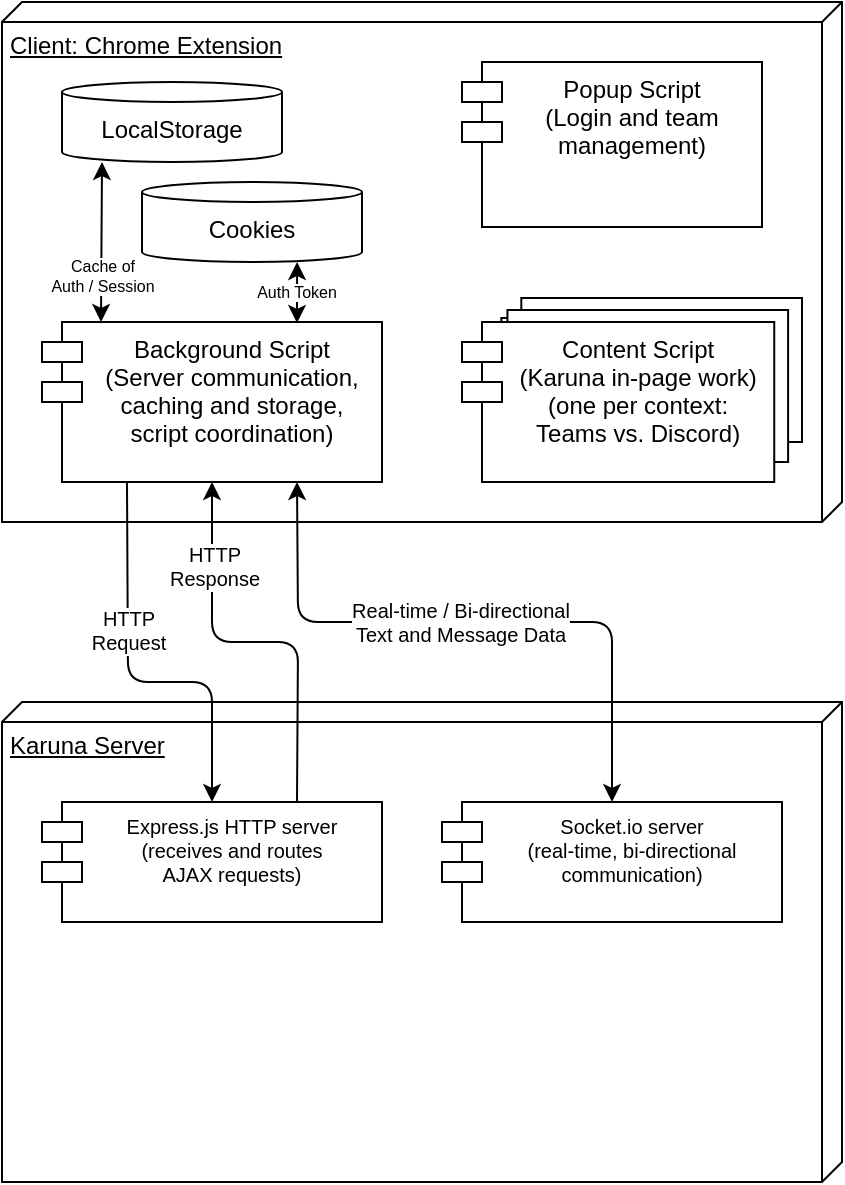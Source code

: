 <mxfile version="13.9.2" type="github">
  <diagram id="9Apd238YwQeEUhbefqjQ" name="Page-1">
    <mxGraphModel dx="1471" dy="561" grid="1" gridSize="10" guides="1" tooltips="1" connect="1" arrows="1" fold="1" page="1" pageScale="1" pageWidth="1100" pageHeight="850" math="0" shadow="0">
      <root>
        <mxCell id="0" />
        <mxCell id="1" parent="0" />
        <mxCell id="wyOuw2AWvtcByrydEWRG-2" value="Client: Chrome Extension" style="verticalAlign=top;align=left;spacingTop=8;spacingLeft=2;spacingRight=12;shape=cube;size=10;direction=south;fontStyle=4;html=1;" vertex="1" parent="1">
          <mxGeometry x="50" y="70" width="420" height="260" as="geometry" />
        </mxCell>
        <mxCell id="wyOuw2AWvtcByrydEWRG-3" value="Background Script&#xa;(Server communication,&#xa;caching and storage,&#xa;script coordination)" style="shape=module;align=left;spacingLeft=20;align=center;verticalAlign=top;" vertex="1" parent="1">
          <mxGeometry x="70" y="230" width="170" height="80" as="geometry" />
        </mxCell>
        <mxCell id="wyOuw2AWvtcByrydEWRG-5" value="Popup Script&#xa;(Login and team&#xa;management)" style="shape=module;align=left;spacingLeft=20;align=center;verticalAlign=top;" vertex="1" parent="1">
          <mxGeometry x="280" y="100" width="150" height="82.5" as="geometry" />
        </mxCell>
        <mxCell id="wyOuw2AWvtcByrydEWRG-9" value="" style="group" vertex="1" connectable="0" parent="1">
          <mxGeometry x="80" y="110" width="110" height="90" as="geometry" />
        </mxCell>
        <mxCell id="wyOuw2AWvtcByrydEWRG-7" value="LocalStorage" style="shape=cylinder3;whiteSpace=wrap;html=1;boundedLbl=1;backgroundOutline=1;size=5;" vertex="1" parent="wyOuw2AWvtcByrydEWRG-9">
          <mxGeometry width="110" height="40" as="geometry" />
        </mxCell>
        <mxCell id="wyOuw2AWvtcByrydEWRG-8" value="Cookies" style="shape=cylinder3;whiteSpace=wrap;html=1;boundedLbl=1;backgroundOutline=1;size=5;" vertex="1" parent="1">
          <mxGeometry x="120" y="160" width="110" height="40" as="geometry" />
        </mxCell>
        <mxCell id="wyOuw2AWvtcByrydEWRG-10" value="Karuna Server" style="verticalAlign=top;align=left;spacingTop=8;spacingLeft=2;spacingRight=12;shape=cube;size=10;direction=south;fontStyle=4;html=1;" vertex="1" parent="1">
          <mxGeometry x="50" y="420" width="420" height="240" as="geometry" />
        </mxCell>
        <mxCell id="wyOuw2AWvtcByrydEWRG-13" value="" style="endArrow=classic;startArrow=classic;html=1;entryX=0.705;entryY=0.988;entryDx=0;entryDy=0;entryPerimeter=0;exitX=0.75;exitY=0;exitDx=0;exitDy=0;" edge="1" parent="1">
          <mxGeometry width="50" height="50" relative="1" as="geometry">
            <mxPoint x="197.5" y="230.48" as="sourcePoint" />
            <mxPoint x="197.55" y="200.0" as="targetPoint" />
          </mxGeometry>
        </mxCell>
        <mxCell id="wyOuw2AWvtcByrydEWRG-15" value="Auth Token" style="edgeLabel;html=1;align=center;verticalAlign=middle;resizable=0;points=[];fontSize=8;" vertex="1" connectable="0" parent="wyOuw2AWvtcByrydEWRG-13">
          <mxGeometry x="0.542" y="1" relative="1" as="geometry">
            <mxPoint y="8.02" as="offset" />
          </mxGeometry>
        </mxCell>
        <mxCell id="wyOuw2AWvtcByrydEWRG-14" value="" style="endArrow=classic;startArrow=classic;html=1;entryX=0.3;entryY=1;entryDx=0;entryDy=0;entryPerimeter=0;exitX=0.25;exitY=0;exitDx=0;exitDy=0;" edge="1" parent="1">
          <mxGeometry width="50" height="50" relative="1" as="geometry">
            <mxPoint x="99.5" y="230" as="sourcePoint" />
            <mxPoint x="100" y="150" as="targetPoint" />
          </mxGeometry>
        </mxCell>
        <mxCell id="wyOuw2AWvtcByrydEWRG-16" value="Cache of&lt;br&gt;Auth / Session" style="edgeLabel;html=1;align=center;verticalAlign=middle;resizable=0;points=[];fontSize=8;" vertex="1" connectable="0" parent="wyOuw2AWvtcByrydEWRG-14">
          <mxGeometry x="-0.125" relative="1" as="geometry">
            <mxPoint y="12" as="offset" />
          </mxGeometry>
        </mxCell>
        <mxCell id="wyOuw2AWvtcByrydEWRG-17" value="" style="group" vertex="1" connectable="0" parent="1">
          <mxGeometry x="280" y="218" width="170" height="92" as="geometry" />
        </mxCell>
        <mxCell id="wyOuw2AWvtcByrydEWRG-12" value="" style="shape=module;align=left;spacingLeft=20;align=center;verticalAlign=top;" vertex="1" parent="wyOuw2AWvtcByrydEWRG-17">
          <mxGeometry x="19.66" width="150.34" height="72" as="geometry" />
        </mxCell>
        <mxCell id="wyOuw2AWvtcByrydEWRG-11" value="" style="shape=module;align=left;spacingLeft=20;align=center;verticalAlign=top;" vertex="1" parent="wyOuw2AWvtcByrydEWRG-17">
          <mxGeometry x="12.721" y="6" width="150.34" height="76" as="geometry" />
        </mxCell>
        <mxCell id="wyOuw2AWvtcByrydEWRG-4" value="Content Script&#xa;(Karuna in-page work)&#xa;(one per context:&#xa;Teams vs. Discord)" style="shape=module;align=left;spacingLeft=20;align=center;verticalAlign=top;" vertex="1" parent="wyOuw2AWvtcByrydEWRG-17">
          <mxGeometry y="12" width="156.122" height="80" as="geometry" />
        </mxCell>
        <mxCell id="wyOuw2AWvtcByrydEWRG-18" value="Express.js HTTP server&#xa;(receives and routes&#xa;AJAX requests)" style="shape=module;align=left;spacingLeft=20;align=center;verticalAlign=top;fontSize=10;" vertex="1" parent="1">
          <mxGeometry x="70" y="470" width="170" height="60" as="geometry" />
        </mxCell>
        <mxCell id="wyOuw2AWvtcByrydEWRG-19" value="Socket.io server&#xa;(real-time, bi-directional&#xa;communication)" style="shape=module;align=left;spacingLeft=20;align=center;verticalAlign=top;fontSize=10;" vertex="1" parent="1">
          <mxGeometry x="270" y="470" width="170" height="60" as="geometry" />
        </mxCell>
        <mxCell id="wyOuw2AWvtcByrydEWRG-20" value="" style="endArrow=classic;startArrow=classic;html=1;fontSize=10;entryX=0.75;entryY=1;entryDx=0;entryDy=0;exitX=0.5;exitY=0;exitDx=0;exitDy=0;" edge="1" parent="1" source="wyOuw2AWvtcByrydEWRG-19" target="wyOuw2AWvtcByrydEWRG-3">
          <mxGeometry width="50" height="50" relative="1" as="geometry">
            <mxPoint x="630" y="510" as="sourcePoint" />
            <mxPoint x="680" y="460" as="targetPoint" />
            <Array as="points">
              <mxPoint x="355" y="380" />
              <mxPoint x="270" y="380" />
              <mxPoint x="198" y="380" />
            </Array>
          </mxGeometry>
        </mxCell>
        <mxCell id="wyOuw2AWvtcByrydEWRG-26" value="Real-time / Bi-directional&lt;br&gt;Text and Message Data" style="edgeLabel;html=1;align=center;verticalAlign=middle;resizable=0;points=[];fontSize=10;" vertex="1" connectable="0" parent="wyOuw2AWvtcByrydEWRG-20">
          <mxGeometry x="-0.025" relative="1" as="geometry">
            <mxPoint x="-12" as="offset" />
          </mxGeometry>
        </mxCell>
        <mxCell id="wyOuw2AWvtcByrydEWRG-22" value="" style="endArrow=classic;html=1;fontSize=10;exitX=0.25;exitY=1;exitDx=0;exitDy=0;entryX=0.5;entryY=0;entryDx=0;entryDy=0;" edge="1" parent="1" source="wyOuw2AWvtcByrydEWRG-3" target="wyOuw2AWvtcByrydEWRG-18">
          <mxGeometry width="50" height="50" relative="1" as="geometry">
            <mxPoint x="630" y="510" as="sourcePoint" />
            <mxPoint x="680" y="460" as="targetPoint" />
            <Array as="points">
              <mxPoint x="113" y="410" />
              <mxPoint x="155" y="410" />
            </Array>
          </mxGeometry>
        </mxCell>
        <mxCell id="wyOuw2AWvtcByrydEWRG-24" value="HTTP&lt;br&gt;Request" style="edgeLabel;html=1;align=center;verticalAlign=middle;resizable=0;points=[];fontSize=10;" vertex="1" connectable="0" parent="wyOuw2AWvtcByrydEWRG-22">
          <mxGeometry x="-0.15" relative="1" as="geometry">
            <mxPoint y="-12" as="offset" />
          </mxGeometry>
        </mxCell>
        <mxCell id="wyOuw2AWvtcByrydEWRG-23" value="" style="endArrow=classic;html=1;fontSize=10;entryX=0.5;entryY=1;entryDx=0;entryDy=0;exitX=0.75;exitY=0;exitDx=0;exitDy=0;" edge="1" parent="1" source="wyOuw2AWvtcByrydEWRG-18" target="wyOuw2AWvtcByrydEWRG-3">
          <mxGeometry width="50" height="50" relative="1" as="geometry">
            <mxPoint x="630" y="510" as="sourcePoint" />
            <mxPoint x="680" y="460" as="targetPoint" />
            <Array as="points">
              <mxPoint x="198" y="390" />
              <mxPoint x="155" y="390" />
            </Array>
          </mxGeometry>
        </mxCell>
        <mxCell id="wyOuw2AWvtcByrydEWRG-25" value="HTTP&lt;br&gt;Response" style="edgeLabel;html=1;align=center;verticalAlign=middle;resizable=0;points=[];fontSize=10;" vertex="1" connectable="0" parent="wyOuw2AWvtcByrydEWRG-23">
          <mxGeometry x="-0.188" relative="1" as="geometry">
            <mxPoint x="-40" y="-38" as="offset" />
          </mxGeometry>
        </mxCell>
      </root>
    </mxGraphModel>
  </diagram>
</mxfile>
